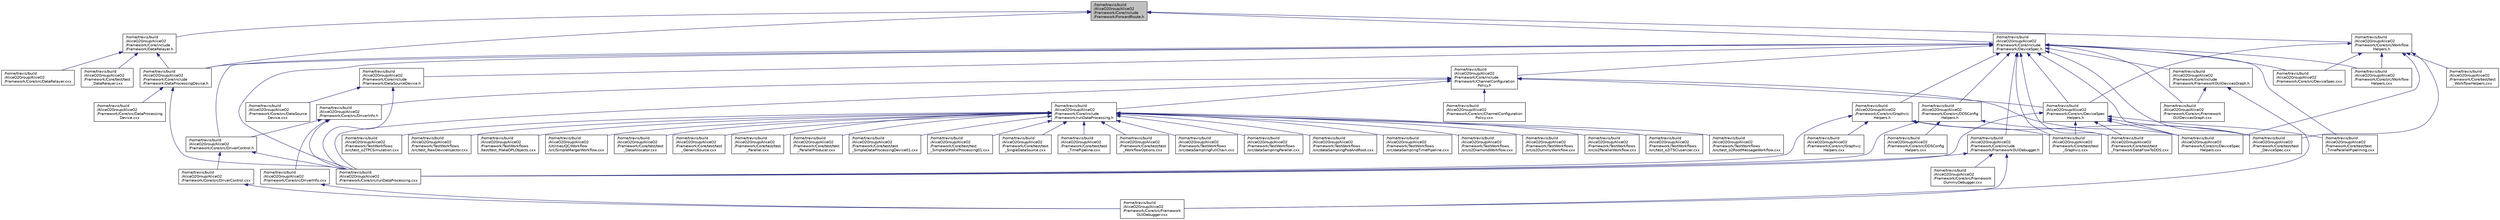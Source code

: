 digraph "/home/travis/build/AliceO2Group/AliceO2/Framework/Core/include/Framework/ForwardRoute.h"
{
 // INTERACTIVE_SVG=YES
  bgcolor="transparent";
  edge [fontname="Helvetica",fontsize="10",labelfontname="Helvetica",labelfontsize="10"];
  node [fontname="Helvetica",fontsize="10",shape=record];
  Node1 [label="/home/travis/build\l/AliceO2Group/AliceO2\l/Framework/Core/include\l/Framework/ForwardRoute.h",height=0.2,width=0.4,color="black", fillcolor="grey75", style="filled" fontcolor="black"];
  Node1 -> Node2 [dir="back",color="midnightblue",fontsize="10",style="solid",fontname="Helvetica"];
  Node2 [label="/home/travis/build\l/AliceO2Group/AliceO2\l/Framework/Core/include\l/Framework/DataProcessingDevice.h",height=0.2,width=0.4,color="black",URL="$d3/d4b/DataProcessingDevice_8h.html"];
  Node2 -> Node3 [dir="back",color="midnightblue",fontsize="10",style="solid",fontname="Helvetica"];
  Node3 [label="/home/travis/build\l/AliceO2Group/AliceO2\l/Framework/Core/src/DataProcessing\lDevice.cxx",height=0.2,width=0.4,color="black",URL="$db/dac/DataProcessingDevice_8cxx.html"];
  Node2 -> Node4 [dir="back",color="midnightblue",fontsize="10",style="solid",fontname="Helvetica"];
  Node4 [label="/home/travis/build\l/AliceO2Group/AliceO2\l/Framework/Core/src/runDataProcessing.cxx",height=0.2,width=0.4,color="black",URL="$d7/d54/runDataProcessing_8cxx.html"];
  Node1 -> Node5 [dir="back",color="midnightblue",fontsize="10",style="solid",fontname="Helvetica"];
  Node5 [label="/home/travis/build\l/AliceO2Group/AliceO2\l/Framework/Core/include\l/Framework/DataRelayer.h",height=0.2,width=0.4,color="black",URL="$df/d59/DataRelayer_8h.html"];
  Node5 -> Node2 [dir="back",color="midnightblue",fontsize="10",style="solid",fontname="Helvetica"];
  Node5 -> Node6 [dir="back",color="midnightblue",fontsize="10",style="solid",fontname="Helvetica"];
  Node6 [label="/home/travis/build\l/AliceO2Group/AliceO2\l/Framework/Core/src/DataRelayer.cxx",height=0.2,width=0.4,color="black",URL="$d1/d57/DataRelayer_8cxx.html"];
  Node5 -> Node7 [dir="back",color="midnightblue",fontsize="10",style="solid",fontname="Helvetica"];
  Node7 [label="/home/travis/build\l/AliceO2Group/AliceO2\l/Framework/Core/test/test\l_DataRelayer.cxx",height=0.2,width=0.4,color="black",URL="$dc/d6d/test__DataRelayer_8cxx.html"];
  Node1 -> Node8 [dir="back",color="midnightblue",fontsize="10",style="solid",fontname="Helvetica"];
  Node8 [label="/home/travis/build\l/AliceO2Group/AliceO2\l/Framework/Core/include\l/Framework/DeviceSpec.h",height=0.2,width=0.4,color="black",URL="$df/de8/DeviceSpec_8h.html"];
  Node8 -> Node9 [dir="back",color="midnightblue",fontsize="10",style="solid",fontname="Helvetica"];
  Node9 [label="/home/travis/build\l/AliceO2Group/AliceO2\l/Framework/Core/include\l/Framework/ChannelConfiguration\lPolicy.h",height=0.2,width=0.4,color="black",URL="$dd/d0f/ChannelConfigurationPolicy_8h.html"];
  Node9 -> Node10 [dir="back",color="midnightblue",fontsize="10",style="solid",fontname="Helvetica"];
  Node10 [label="/home/travis/build\l/AliceO2Group/AliceO2\l/Framework/Core/include\l/Framework/runDataProcessing.h",height=0.2,width=0.4,color="black",URL="$db/dd0/runDataProcessing_8h.html"];
  Node10 -> Node11 [dir="back",color="midnightblue",fontsize="10",style="solid",fontname="Helvetica"];
  Node11 [label="/home/travis/build\l/AliceO2Group/AliceO2\l/Framework/Core/test/test\l_DataAllocator.cxx",height=0.2,width=0.4,color="black",URL="$d2/da2/test__DataAllocator_8cxx.html"];
  Node10 -> Node12 [dir="back",color="midnightblue",fontsize="10",style="solid",fontname="Helvetica"];
  Node12 [label="/home/travis/build\l/AliceO2Group/AliceO2\l/Framework/Core/test/test\l_GenericSource.cxx",height=0.2,width=0.4,color="black",URL="$d3/d4b/test__GenericSource_8cxx.html"];
  Node10 -> Node13 [dir="back",color="midnightblue",fontsize="10",style="solid",fontname="Helvetica"];
  Node13 [label="/home/travis/build\l/AliceO2Group/AliceO2\l/Framework/Core/test/test\l_Parallel.cxx",height=0.2,width=0.4,color="black",URL="$d3/d66/test__Parallel_8cxx.html"];
  Node10 -> Node14 [dir="back",color="midnightblue",fontsize="10",style="solid",fontname="Helvetica"];
  Node14 [label="/home/travis/build\l/AliceO2Group/AliceO2\l/Framework/Core/test/test\l_ParallelProducer.cxx",height=0.2,width=0.4,color="black",URL="$d0/d0b/test__ParallelProducer_8cxx.html"];
  Node10 -> Node15 [dir="back",color="midnightblue",fontsize="10",style="solid",fontname="Helvetica"];
  Node15 [label="/home/travis/build\l/AliceO2Group/AliceO2\l/Framework/Core/test/test\l_SimpleDataProcessingDevice01.cxx",height=0.2,width=0.4,color="black",URL="$d5/d24/test__SimpleDataProcessingDevice01_8cxx.html"];
  Node10 -> Node16 [dir="back",color="midnightblue",fontsize="10",style="solid",fontname="Helvetica"];
  Node16 [label="/home/travis/build\l/AliceO2Group/AliceO2\l/Framework/Core/test/test\l_SimpleStatefulProcessing01.cxx",height=0.2,width=0.4,color="black",URL="$da/d12/test__SimpleStatefulProcessing01_8cxx.html"];
  Node10 -> Node17 [dir="back",color="midnightblue",fontsize="10",style="solid",fontname="Helvetica"];
  Node17 [label="/home/travis/build\l/AliceO2Group/AliceO2\l/Framework/Core/test/test\l_SingleDataSource.cxx",height=0.2,width=0.4,color="black",URL="$d3/d4e/test__SingleDataSource_8cxx.html"];
  Node10 -> Node18 [dir="back",color="midnightblue",fontsize="10",style="solid",fontname="Helvetica"];
  Node18 [label="/home/travis/build\l/AliceO2Group/AliceO2\l/Framework/Core/test/test\l_TimePipeline.cxx",height=0.2,width=0.4,color="black",URL="$d1/d4f/test__TimePipeline_8cxx.html"];
  Node10 -> Node19 [dir="back",color="midnightblue",fontsize="10",style="solid",fontname="Helvetica"];
  Node19 [label="/home/travis/build\l/AliceO2Group/AliceO2\l/Framework/Core/test/test\l_WorkflowOptions.cxx",height=0.2,width=0.4,color="black",URL="$d2/d5d/test__WorkflowOptions_8cxx.html"];
  Node10 -> Node20 [dir="back",color="midnightblue",fontsize="10",style="solid",fontname="Helvetica"];
  Node20 [label="/home/travis/build\l/AliceO2Group/AliceO2\l/Framework/TestWorkflows\l/src/dataSamplingFullChain.cxx",height=0.2,width=0.4,color="black",URL="$d2/dad/dataSamplingFullChain_8cxx.html"];
  Node10 -> Node21 [dir="back",color="midnightblue",fontsize="10",style="solid",fontname="Helvetica"];
  Node21 [label="/home/travis/build\l/AliceO2Group/AliceO2\l/Framework/TestWorkflows\l/src/dataSamplingParallel.cxx",height=0.2,width=0.4,color="black",URL="$d3/dbe/dataSamplingParallel_8cxx.html"];
  Node10 -> Node22 [dir="back",color="midnightblue",fontsize="10",style="solid",fontname="Helvetica"];
  Node22 [label="/home/travis/build\l/AliceO2Group/AliceO2\l/Framework/TestWorkflows\l/src/dataSamplingPodAndRoot.cxx",height=0.2,width=0.4,color="black",URL="$de/da3/dataSamplingPodAndRoot_8cxx.html"];
  Node10 -> Node23 [dir="back",color="midnightblue",fontsize="10",style="solid",fontname="Helvetica"];
  Node23 [label="/home/travis/build\l/AliceO2Group/AliceO2\l/Framework/TestWorkflows\l/src/dataSamplingTimePipeline.cxx",height=0.2,width=0.4,color="black",URL="$db/d9e/dataSamplingTimePipeline_8cxx.html"];
  Node10 -> Node24 [dir="back",color="midnightblue",fontsize="10",style="solid",fontname="Helvetica"];
  Node24 [label="/home/travis/build\l/AliceO2Group/AliceO2\l/Framework/TestWorkflows\l/src/o2DiamondWorkflow.cxx",height=0.2,width=0.4,color="black",URL="$d4/dbb/o2DiamondWorkflow_8cxx.html"];
  Node10 -> Node25 [dir="back",color="midnightblue",fontsize="10",style="solid",fontname="Helvetica"];
  Node25 [label="/home/travis/build\l/AliceO2Group/AliceO2\l/Framework/TestWorkflows\l/src/o2DummyWorkflow.cxx",height=0.2,width=0.4,color="black",URL="$da/dfd/o2DummyWorkflow_8cxx.html"];
  Node10 -> Node26 [dir="back",color="midnightblue",fontsize="10",style="solid",fontname="Helvetica"];
  Node26 [label="/home/travis/build\l/AliceO2Group/AliceO2\l/Framework/TestWorkflows\l/src/o2ParallelWorkflow.cxx",height=0.2,width=0.4,color="black",URL="$d3/d09/o2ParallelWorkflow_8cxx.html"];
  Node10 -> Node27 [dir="back",color="midnightblue",fontsize="10",style="solid",fontname="Helvetica"];
  Node27 [label="/home/travis/build\l/AliceO2Group/AliceO2\l/Framework/TestWorkflows\l/src/test_o2ITSCluserizer.cxx",height=0.2,width=0.4,color="black",URL="$db/dbe/test__o2ITSCluserizer_8cxx.html"];
  Node10 -> Node28 [dir="back",color="midnightblue",fontsize="10",style="solid",fontname="Helvetica"];
  Node28 [label="/home/travis/build\l/AliceO2Group/AliceO2\l/Framework/TestWorkflows\l/src/test_o2RootMessageWorkflow.cxx",height=0.2,width=0.4,color="black",URL="$d6/d4c/test__o2RootMessageWorkflow_8cxx.html"];
  Node10 -> Node29 [dir="back",color="midnightblue",fontsize="10",style="solid",fontname="Helvetica"];
  Node29 [label="/home/travis/build\l/AliceO2Group/AliceO2\l/Framework/TestWorkflows\l/src/test_o2TPCSimulation.cxx",height=0.2,width=0.4,color="black",URL="$d1/d09/test__o2TPCSimulation_8cxx.html"];
  Node10 -> Node30 [dir="back",color="midnightblue",fontsize="10",style="solid",fontname="Helvetica"];
  Node30 [label="/home/travis/build\l/AliceO2Group/AliceO2\l/Framework/TestWorkflows\l/src/test_RawDeviceInjector.cxx",height=0.2,width=0.4,color="black",URL="$da/d19/test__RawDeviceInjector_8cxx.html"];
  Node10 -> Node31 [dir="back",color="midnightblue",fontsize="10",style="solid",fontname="Helvetica"];
  Node31 [label="/home/travis/build\l/AliceO2Group/AliceO2\l/Framework/TestWorkflows\l/test/test_MakeDPLObjects.cxx",height=0.2,width=0.4,color="black",URL="$db/d78/test__MakeDPLObjects_8cxx.html"];
  Node10 -> Node32 [dir="back",color="midnightblue",fontsize="10",style="solid",fontname="Helvetica"];
  Node32 [label="/home/travis/build\l/AliceO2Group/AliceO2\l/Utilities/QC/Workflow\l/src/SimpleMergerWorkflow.cxx",height=0.2,width=0.4,color="black",URL="$dc/df2/SimpleMergerWorkflow_8cxx.html"];
  Node9 -> Node33 [dir="back",color="midnightblue",fontsize="10",style="solid",fontname="Helvetica"];
  Node33 [label="/home/travis/build\l/AliceO2Group/AliceO2\l/Framework/Core/src/ChannelConfiguration\lPolicy.cxx",height=0.2,width=0.4,color="black",URL="$dc/d52/ChannelConfigurationPolicy_8cxx.html"];
  Node9 -> Node34 [dir="back",color="midnightblue",fontsize="10",style="solid",fontname="Helvetica"];
  Node34 [label="/home/travis/build\l/AliceO2Group/AliceO2\l/Framework/Core/src/DeviceSpec\lHelpers.h",height=0.2,width=0.4,color="black",URL="$df/dda/DeviceSpecHelpers_8h.html"];
  Node34 -> Node35 [dir="back",color="midnightblue",fontsize="10",style="solid",fontname="Helvetica"];
  Node35 [label="/home/travis/build\l/AliceO2Group/AliceO2\l/Framework/Core/src/DeviceSpec\lHelpers.cxx",height=0.2,width=0.4,color="black",URL="$d1/dd9/DeviceSpecHelpers_8cxx.html"];
  Node34 -> Node4 [dir="back",color="midnightblue",fontsize="10",style="solid",fontname="Helvetica"];
  Node34 -> Node36 [dir="back",color="midnightblue",fontsize="10",style="solid",fontname="Helvetica"];
  Node36 [label="/home/travis/build\l/AliceO2Group/AliceO2\l/Framework/Core/test/test\l_DeviceSpec.cxx",height=0.2,width=0.4,color="black",URL="$d9/d51/test__DeviceSpec_8cxx.html"];
  Node34 -> Node37 [dir="back",color="midnightblue",fontsize="10",style="solid",fontname="Helvetica"];
  Node37 [label="/home/travis/build\l/AliceO2Group/AliceO2\l/Framework/Core/test/test\l_FrameworkDataFlowToDDS.cxx",height=0.2,width=0.4,color="black",URL="$d6/d53/test__FrameworkDataFlowToDDS_8cxx.html"];
  Node34 -> Node38 [dir="back",color="midnightblue",fontsize="10",style="solid",fontname="Helvetica"];
  Node38 [label="/home/travis/build\l/AliceO2Group/AliceO2\l/Framework/Core/test/test\l_Graphviz.cxx",height=0.2,width=0.4,color="black",URL="$d4/dc4/test__Graphviz_8cxx.html"];
  Node34 -> Node39 [dir="back",color="midnightblue",fontsize="10",style="solid",fontname="Helvetica"];
  Node39 [label="/home/travis/build\l/AliceO2Group/AliceO2\l/Framework/Core/test/test\l_TimeParallelPipelining.cxx",height=0.2,width=0.4,color="black",URL="$dd/d8a/test__TimeParallelPipelining_8cxx.html"];
  Node9 -> Node35 [dir="back",color="midnightblue",fontsize="10",style="solid",fontname="Helvetica"];
  Node9 -> Node40 [dir="back",color="midnightblue",fontsize="10",style="solid",fontname="Helvetica"];
  Node40 [label="/home/travis/build\l/AliceO2Group/AliceO2\l/Framework/Core/src/DriverInfo.h",height=0.2,width=0.4,color="black",URL="$de/da9/DriverInfo_8h.html"];
  Node40 -> Node41 [dir="back",color="midnightblue",fontsize="10",style="solid",fontname="Helvetica"];
  Node41 [label="/home/travis/build\l/AliceO2Group/AliceO2\l/Framework/Core/src/DriverControl.h",height=0.2,width=0.4,color="black",URL="$de/d66/DriverControl_8h.html"];
  Node41 -> Node42 [dir="back",color="midnightblue",fontsize="10",style="solid",fontname="Helvetica"];
  Node42 [label="/home/travis/build\l/AliceO2Group/AliceO2\l/Framework/Core/src/DriverControl.cxx",height=0.2,width=0.4,color="black",URL="$d5/d3a/DriverControl_8cxx.html"];
  Node42 -> Node43 [dir="back",color="midnightblue",fontsize="10",style="solid",fontname="Helvetica"];
  Node43 [label="/home/travis/build\l/AliceO2Group/AliceO2\l/Framework/Core/src/Framework\lGUIDebugger.cxx",height=0.2,width=0.4,color="black",URL="$d3/d29/FrameworkGUIDebugger_8cxx.html"];
  Node41 -> Node4 [dir="back",color="midnightblue",fontsize="10",style="solid",fontname="Helvetica"];
  Node40 -> Node44 [dir="back",color="midnightblue",fontsize="10",style="solid",fontname="Helvetica"];
  Node44 [label="/home/travis/build\l/AliceO2Group/AliceO2\l/Framework/Core/src/DriverInfo.cxx",height=0.2,width=0.4,color="black",URL="$d6/d76/DriverInfo_8cxx.html"];
  Node44 -> Node43 [dir="back",color="midnightblue",fontsize="10",style="solid",fontname="Helvetica"];
  Node40 -> Node4 [dir="back",color="midnightblue",fontsize="10",style="solid",fontname="Helvetica"];
  Node9 -> Node4 [dir="back",color="midnightblue",fontsize="10",style="solid",fontname="Helvetica"];
  Node8 -> Node2 [dir="back",color="midnightblue",fontsize="10",style="solid",fontname="Helvetica"];
  Node8 -> Node45 [dir="back",color="midnightblue",fontsize="10",style="solid",fontname="Helvetica"];
  Node45 [label="/home/travis/build\l/AliceO2Group/AliceO2\l/Framework/Core/include\l/Framework/DataSourceDevice.h",height=0.2,width=0.4,color="black",URL="$dd/d96/DataSourceDevice_8h.html"];
  Node45 -> Node46 [dir="back",color="midnightblue",fontsize="10",style="solid",fontname="Helvetica"];
  Node46 [label="/home/travis/build\l/AliceO2Group/AliceO2\l/Framework/Core/src/DataSource\lDevice.cxx",height=0.2,width=0.4,color="black",URL="$d0/d9f/DataSourceDevice_8cxx.html"];
  Node45 -> Node4 [dir="back",color="midnightblue",fontsize="10",style="solid",fontname="Helvetica"];
  Node8 -> Node47 [dir="back",color="midnightblue",fontsize="10",style="solid",fontname="Helvetica"];
  Node47 [label="/home/travis/build\l/AliceO2Group/AliceO2\l/Framework/Core/include\l/Framework/FrameworkGUIDebugger.h",height=0.2,width=0.4,color="black",URL="$dd/d9a/FrameworkGUIDebugger_8h.html"];
  Node47 -> Node48 [dir="back",color="midnightblue",fontsize="10",style="solid",fontname="Helvetica"];
  Node48 [label="/home/travis/build\l/AliceO2Group/AliceO2\l/Framework/Core/src/Framework\lDummyDebugger.cxx",height=0.2,width=0.4,color="black",URL="$de/ddc/FrameworkDummyDebugger_8cxx.html"];
  Node47 -> Node43 [dir="back",color="midnightblue",fontsize="10",style="solid",fontname="Helvetica"];
  Node47 -> Node4 [dir="back",color="midnightblue",fontsize="10",style="solid",fontname="Helvetica"];
  Node8 -> Node49 [dir="back",color="midnightblue",fontsize="10",style="solid",fontname="Helvetica"];
  Node49 [label="/home/travis/build\l/AliceO2Group/AliceO2\l/Framework/Core/include\l/Framework/FrameworkGUIDevicesGraph.h",height=0.2,width=0.4,color="black",URL="$dd/d49/FrameworkGUIDevicesGraph_8h.html"];
  Node49 -> Node43 [dir="back",color="midnightblue",fontsize="10",style="solid",fontname="Helvetica"];
  Node49 -> Node50 [dir="back",color="midnightblue",fontsize="10",style="solid",fontname="Helvetica"];
  Node50 [label="/home/travis/build\l/AliceO2Group/AliceO2\l/Framework/Core/src/Framework\lGUIDevicesGraph.cxx",height=0.2,width=0.4,color="black",URL="$d7/d5a/FrameworkGUIDevicesGraph_8cxx.html"];
  Node8 -> Node51 [dir="back",color="midnightblue",fontsize="10",style="solid",fontname="Helvetica"];
  Node51 [label="/home/travis/build\l/AliceO2Group/AliceO2\l/Framework/Core/src/DDSConfig\lHelpers.h",height=0.2,width=0.4,color="black",URL="$d3/dc0/DDSConfigHelpers_8h.html"];
  Node51 -> Node52 [dir="back",color="midnightblue",fontsize="10",style="solid",fontname="Helvetica"];
  Node52 [label="/home/travis/build\l/AliceO2Group/AliceO2\l/Framework/Core/src/DDSConfig\lHelpers.cxx",height=0.2,width=0.4,color="black",URL="$d3/d15/DDSConfigHelpers_8cxx.html"];
  Node51 -> Node4 [dir="back",color="midnightblue",fontsize="10",style="solid",fontname="Helvetica"];
  Node51 -> Node37 [dir="back",color="midnightblue",fontsize="10",style="solid",fontname="Helvetica"];
  Node8 -> Node53 [dir="back",color="midnightblue",fontsize="10",style="solid",fontname="Helvetica"];
  Node53 [label="/home/travis/build\l/AliceO2Group/AliceO2\l/Framework/Core/src/DeviceSpec.cxx",height=0.2,width=0.4,color="black",URL="$d8/d84/DeviceSpec_8cxx.html"];
  Node8 -> Node34 [dir="back",color="midnightblue",fontsize="10",style="solid",fontname="Helvetica"];
  Node8 -> Node35 [dir="back",color="midnightblue",fontsize="10",style="solid",fontname="Helvetica"];
  Node8 -> Node41 [dir="back",color="midnightblue",fontsize="10",style="solid",fontname="Helvetica"];
  Node8 -> Node50 [dir="back",color="midnightblue",fontsize="10",style="solid",fontname="Helvetica"];
  Node8 -> Node54 [dir="back",color="midnightblue",fontsize="10",style="solid",fontname="Helvetica"];
  Node54 [label="/home/travis/build\l/AliceO2Group/AliceO2\l/Framework/Core/src/Graphviz\lHelpers.h",height=0.2,width=0.4,color="black",URL="$da/d8f/GraphvizHelpers_8h.html"];
  Node54 -> Node55 [dir="back",color="midnightblue",fontsize="10",style="solid",fontname="Helvetica"];
  Node55 [label="/home/travis/build\l/AliceO2Group/AliceO2\l/Framework/Core/src/Graphviz\lHelpers.cxx",height=0.2,width=0.4,color="black",URL="$dc/d0c/GraphvizHelpers_8cxx.html"];
  Node54 -> Node4 [dir="back",color="midnightblue",fontsize="10",style="solid",fontname="Helvetica"];
  Node54 -> Node36 [dir="back",color="midnightblue",fontsize="10",style="solid",fontname="Helvetica"];
  Node54 -> Node38 [dir="back",color="midnightblue",fontsize="10",style="solid",fontname="Helvetica"];
  Node8 -> Node4 [dir="back",color="midnightblue",fontsize="10",style="solid",fontname="Helvetica"];
  Node8 -> Node56 [dir="back",color="midnightblue",fontsize="10",style="solid",fontname="Helvetica"];
  Node56 [label="/home/travis/build\l/AliceO2Group/AliceO2\l/Framework/Core/src/Workflow\lHelpers.cxx",height=0.2,width=0.4,color="black",URL="$dc/da7/WorkflowHelpers_8cxx.html"];
  Node8 -> Node36 [dir="back",color="midnightblue",fontsize="10",style="solid",fontname="Helvetica"];
  Node8 -> Node37 [dir="back",color="midnightblue",fontsize="10",style="solid",fontname="Helvetica"];
  Node8 -> Node38 [dir="back",color="midnightblue",fontsize="10",style="solid",fontname="Helvetica"];
  Node8 -> Node39 [dir="back",color="midnightblue",fontsize="10",style="solid",fontname="Helvetica"];
  Node1 -> Node57 [dir="back",color="midnightblue",fontsize="10",style="solid",fontname="Helvetica"];
  Node57 [label="/home/travis/build\l/AliceO2Group/AliceO2\l/Framework/Core/src/Workflow\lHelpers.h",height=0.2,width=0.4,color="black",URL="$d9/da0/WorkflowHelpers_8h.html"];
  Node57 -> Node53 [dir="back",color="midnightblue",fontsize="10",style="solid",fontname="Helvetica"];
  Node57 -> Node34 [dir="back",color="midnightblue",fontsize="10",style="solid",fontname="Helvetica"];
  Node57 -> Node35 [dir="back",color="midnightblue",fontsize="10",style="solid",fontname="Helvetica"];
  Node57 -> Node56 [dir="back",color="midnightblue",fontsize="10",style="solid",fontname="Helvetica"];
  Node57 -> Node36 [dir="back",color="midnightblue",fontsize="10",style="solid",fontname="Helvetica"];
  Node57 -> Node58 [dir="back",color="midnightblue",fontsize="10",style="solid",fontname="Helvetica"];
  Node58 [label="/home/travis/build\l/AliceO2Group/AliceO2\l/Framework/Core/test/test\l_WorkflowHelpers.cxx",height=0.2,width=0.4,color="black",URL="$de/dc3/test__WorkflowHelpers_8cxx.html"];
}
